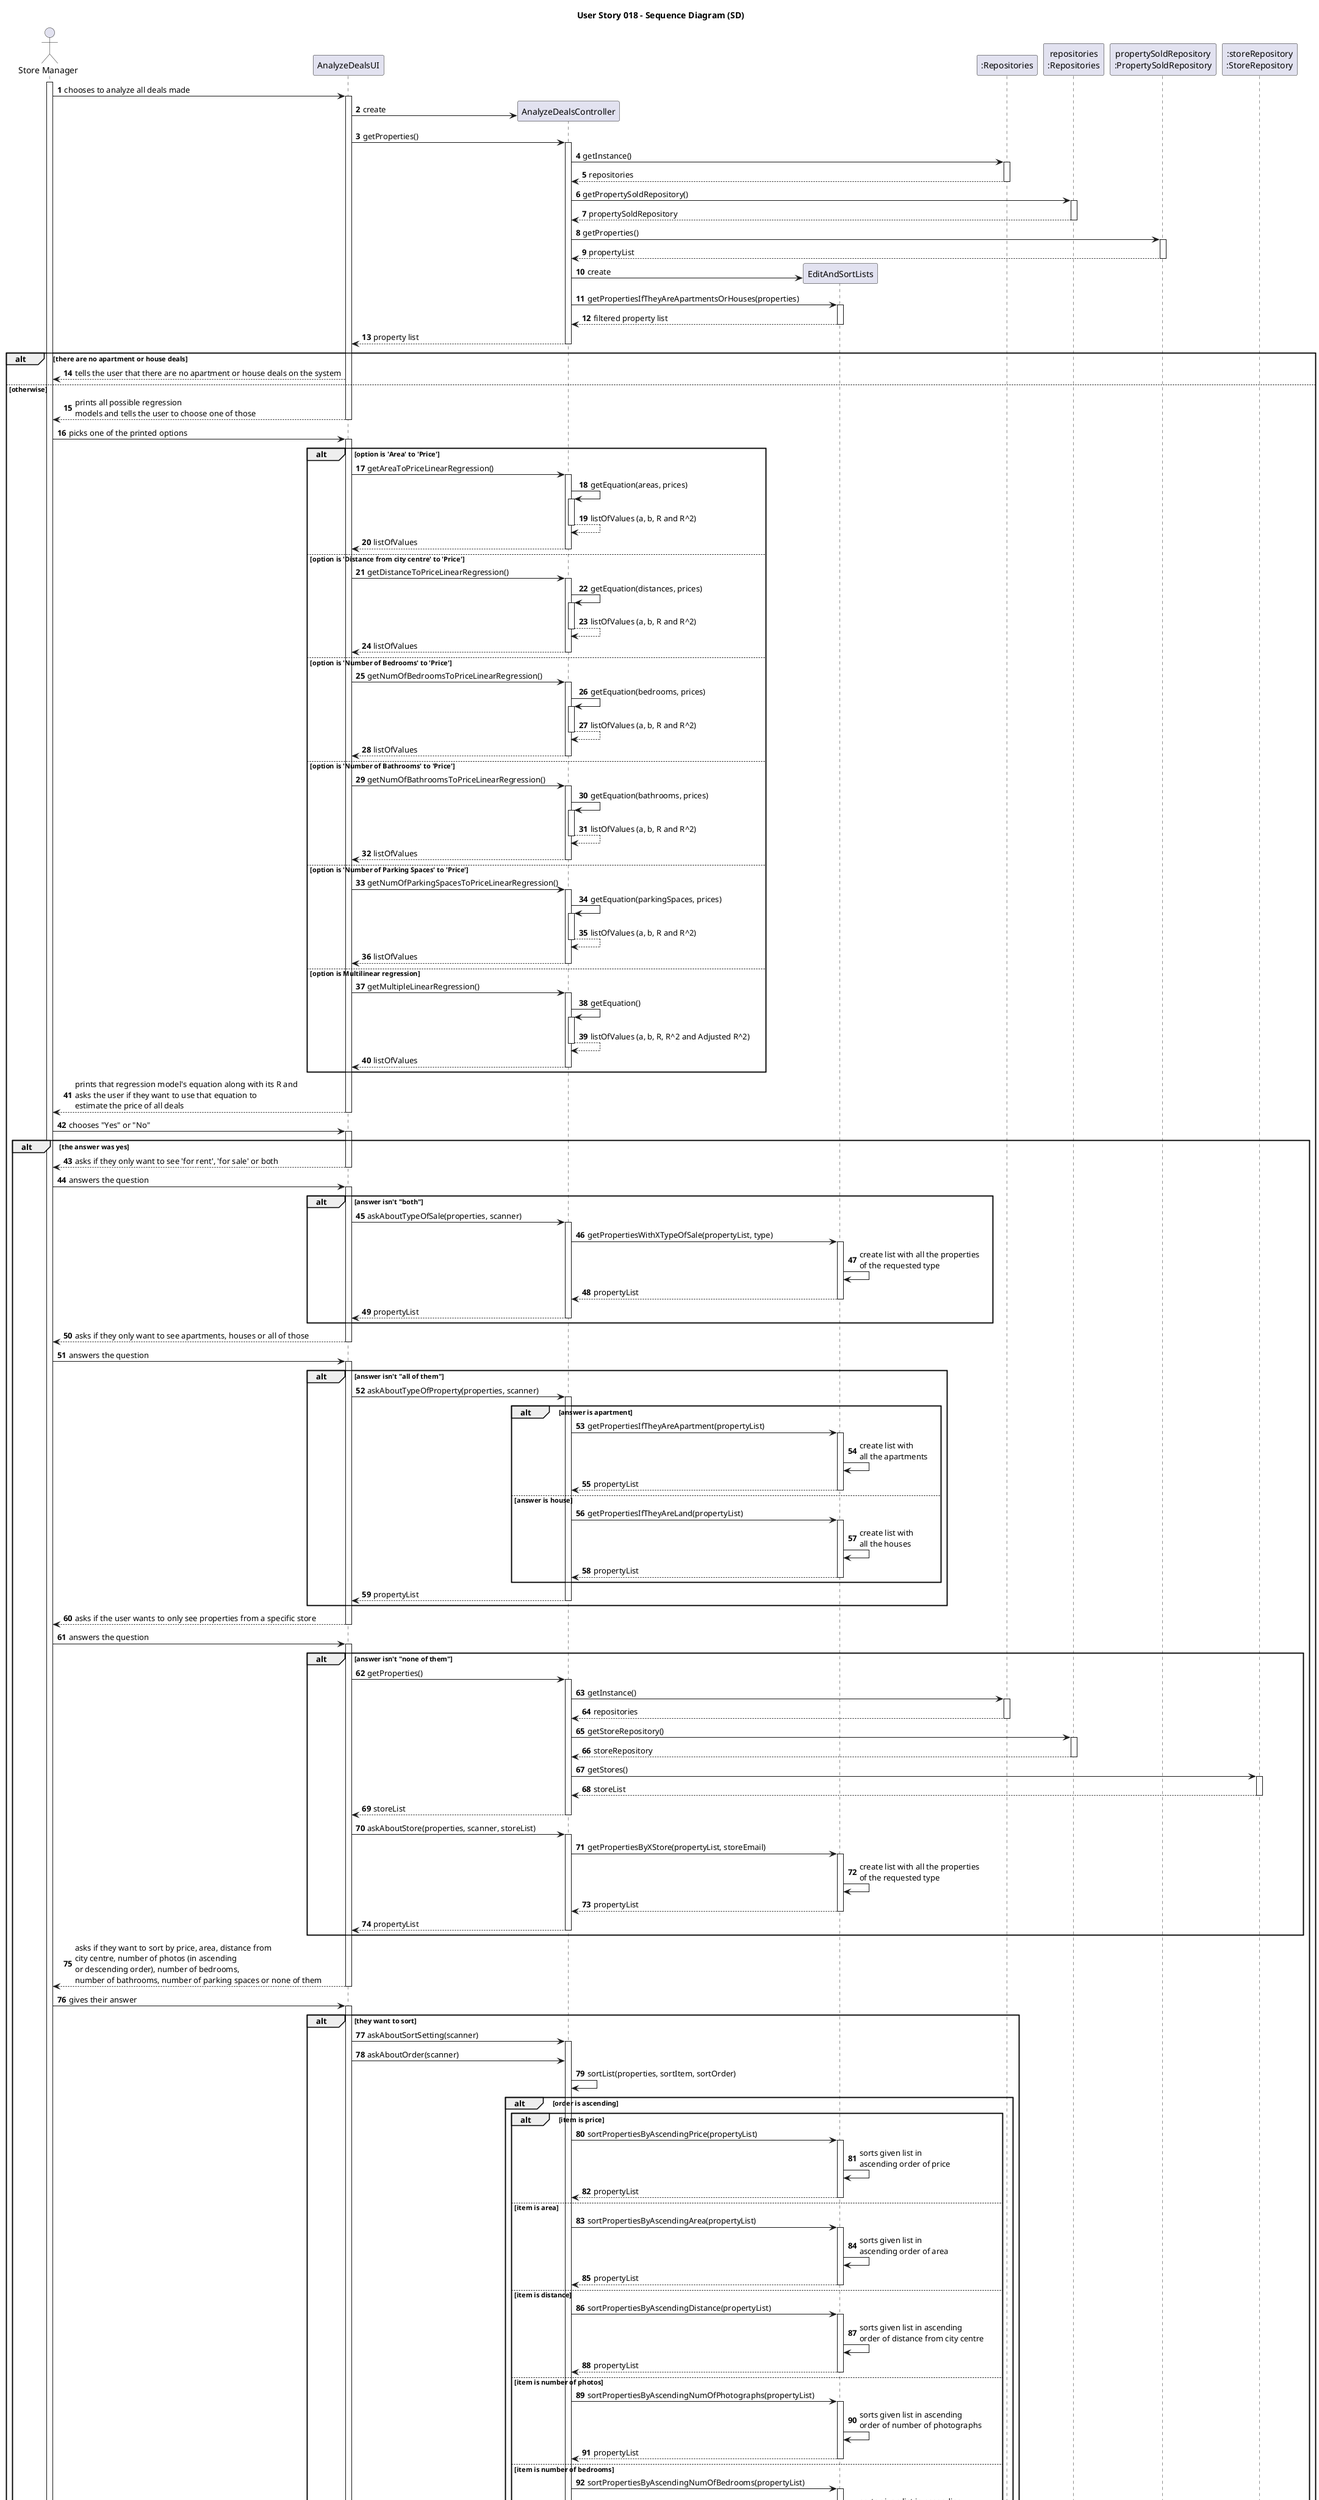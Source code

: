 @startuml
skinparam packageStyle rectangle
skinparam shadowing false

title User Story 018 - Sequence Diagram (SD)

autonumber

actor "Store Manager" as User
participant "AnalyzeDealsUI" as UI
participant "AnalyzeDealsController" as CTRL
participant "EditAndSortLists" as ListEditor
participant ":Repositories" as RepositorySingleton
participant "repositories\n:Repositories" as PLAT
participant "propertySoldRepository\n:PropertySoldRepository" as PropertyRepository
participant ":storeRepository\n:StoreRepository" as StoreRepository

activate User

User -> UI: chooses to analyze all deals made
activate UI

UI -> CTRL** : create

    UI -> CTRL : getProperties()
    activate CTRL

    CTRL -> RepositorySingleton : getInstance()
    activate RepositorySingleton

    RepositorySingleton --> CTRL: repositories
    deactivate RepositorySingleton

    CTRL -> PLAT : getPropertySoldRepository()
    activate PLAT

    PLAT --> CTRL: propertySoldRepository
    deactivate PLAT

    CTRL -> PropertyRepository : getProperties()
    activate PropertyRepository

    PropertyRepository --> CTRL : propertyList
    deactivate PropertyRepository

CTRL -> ListEditor** : create
CTRL -> ListEditor : getPropertiesIfTheyAreApartmentsOrHouses(properties)
activate ListEditor
ListEditor --> CTRL : filtered property list
deactivate ListEditor
CTRL --> UI : property list
deactivate CTRL

alt there are no apartment or house deals
UI --> User : tells the user that there are no apartment or house deals on the system
else otherwise
UI --> User : prints all possible regression\nmodels and tells the user to choose one of those
deactivate UI
User -> UI : picks one of the printed options
activate UI

alt option is 'Area' to 'Price'
UI -> CTRL : getAreaToPriceLinearRegression()
activate CTRL
CTRL -> CTRL : getEquation(areas, prices)
activate CTRL
CTRL --> CTRL : listOfValues (a, b, R and R^2)
deactivate CTRL
CTRL --> UI : listOfValues
deactivate CTRL

else option is 'Distance from city centre' to 'Price'
UI -> CTRL : getDistanceToPriceLinearRegression()
activate CTRL
CTRL -> CTRL : getEquation(distances, prices)
activate CTRL
CTRL --> CTRL : listOfValues (a, b, R and R^2)
deactivate CTRL
CTRL --> UI : listOfValues
deactivate CTRL

else option is 'Number of Bedrooms' to 'Price'
UI -> CTRL : getNumOfBedroomsToPriceLinearRegression()
activate CTRL
CTRL -> CTRL : getEquation(bedrooms, prices)
activate CTRL
CTRL --> CTRL : listOfValues (a, b, R and R^2)
deactivate CTRL
CTRL --> UI : listOfValues
deactivate CTRL

else option is 'Number of Bathrooms' to 'Price'
UI -> CTRL : getNumOfBathroomsToPriceLinearRegression()
activate CTRL
CTRL -> CTRL : getEquation(bathrooms, prices)
activate CTRL
CTRL --> CTRL : listOfValues (a, b, R and R^2)
deactivate CTRL
CTRL --> UI : listOfValues
deactivate CTRL

else option is 'Number of Parking Spaces' to 'Price'
UI -> CTRL : getNumOfParkingSpacesToPriceLinearRegression()
activate CTRL
CTRL -> CTRL : getEquation(parkingSpaces, prices)
activate CTRL
CTRL --> CTRL : listOfValues (a, b, R and R^2)
deactivate CTRL
CTRL --> UI : listOfValues
deactivate CTRL

else option is Multilinear regression
UI -> CTRL : getMultipleLinearRegression()
activate CTRL
CTRL -> CTRL : getEquation()
activate CTRL
CTRL --> CTRL : listOfValues (a, b, R, R^2 and Adjusted R^2)
deactivate CTRL
CTRL --> UI : listOfValues
deactivate CTRL
end

UI --> User : prints that regression model's equation along with its R and\nasks the user if they want to use that equation to\nestimate the price of all deals
deactivate UI
User -> UI : chooses "Yes" or "No"
activate UI
alt the answer was yes
UI --> User : asks if they only want to see 'for rent', 'for sale' or both
    deactivate UI

    User -> UI : answers the question
    activate UI

        alt answer isn't "both"
        UI -> CTRL : askAboutTypeOfSale(properties, scanner)
        activate CTRL
        CTRL -> ListEditor : getPropertiesWithXTypeOfSale(propertyList, type)
        activate ListEditor
        ListEditor -> ListEditor : create list with all the properties\nof the requested type
        ListEditor --> CTRL : propertyList
        deactivate ListEditor
        CTRL --> UI : propertyList
        deactivate CTRL
        end

    UI --> User : asks if they only want to see apartments, houses or all of those
    deactivate UI

    User -> UI : answers the question
    activate UI

        alt answer isn't "all of them"
        UI -> CTRL : askAboutTypeOfProperty(properties, scanner)
        activate CTRL

        alt answer is apartment
        CTRL -> ListEditor : getPropertiesIfTheyAreApartment(propertyList)
        activate ListEditor
        ListEditor -> ListEditor : create list with\nall the apartments
        ListEditor --> CTRL : propertyList
        deactivate ListEditor

        else answer is house
        CTRL -> ListEditor : getPropertiesIfTheyAreLand(propertyList)
        activate ListEditor
        ListEditor -> ListEditor : create list with\nall the houses
        ListEditor --> CTRL : propertyList
        deactivate ListEditor
        end
        CTRL --> UI : propertyList
        deactivate CTRL
        end


    UI --> User : asks if the user wants to only see properties from a specific store
    deactivate UI

    User -> UI : answers the question
    activate UI

    alt answer isn't "none of them"
    UI -> CTRL : getProperties()
        activate CTRL

        CTRL -> RepositorySingleton : getInstance()
        activate RepositorySingleton

        RepositorySingleton --> CTRL: repositories
        deactivate RepositorySingleton

        CTRL -> PLAT : getStoreRepository()
        activate PLAT

        PLAT --> CTRL: storeRepository
        deactivate PLAT

        CTRL -> StoreRepository : getStores()
        activate StoreRepository

        StoreRepository --> CTRL : storeList
        deactivate StoreRepository

        CTRL --> UI : storeList
        deactivate CTRL
    UI -> CTRL : askAboutStore(properties, scanner, storeList)
    activate CTRL
    CTRL -> ListEditor : getPropertiesByXStore(propertyList, storeEmail)
    activate ListEditor
    ListEditor -> ListEditor : create list with all the properties\nof the requested type
    ListEditor --> CTRL : propertyList
    deactivate ListEditor
    CTRL --> UI : propertyList
    deactivate CTRL
    end

    UI --> User : asks if they want to sort by price, area, distance from\ncity centre, number of photos (in ascending\nor descending order), number of bedrooms,\nnumber of bathrooms, number of parking spaces or none of them
    deactivate UI

    User -> UI : gives their answer
    activate UI

alt they want to sort
        UI -> CTRL : askAboutSortSetting(scanner)
        activate CTRL
        UI -> CTRL : askAboutOrder(scanner)
        CTRL -> CTRL : sortList(properties, sortItem, sortOrder)
        alt order is ascending
            alt item is price
                CTRL -> ListEditor : sortPropertiesByAscendingPrice(propertyList)
                activate ListEditor
                ListEditor -> ListEditor : sorts given list in\nascending order of price
                ListEditor --> CTRL : propertyList
                deactivate ListEditor
            else item is area
                CTRL -> ListEditor : sortPropertiesByAscendingArea(propertyList)
                activate ListEditor
                ListEditor -> ListEditor : sorts given list in\nascending order of area
                ListEditor --> CTRL : propertyList
                deactivate ListEditor
            else item is distance
                CTRL -> ListEditor : sortPropertiesByAscendingDistance(propertyList)
                activate ListEditor
                ListEditor -> ListEditor : sorts given list in ascending\norder of distance from city centre
                ListEditor --> CTRL : propertyList
                deactivate ListEditor
            else item is number of photos
                CTRL -> ListEditor : sortPropertiesByAscendingNumOfPhotographs(propertyList)
                activate ListEditor
                ListEditor -> ListEditor : sorts given list in ascending\norder of number of photographs
                ListEditor --> CTRL : propertyList
                deactivate ListEditor
            else item is number of bedrooms
                CTRL -> ListEditor : sortPropertiesByAscendingNumOfBedrooms(propertyList)
                activate ListEditor
                ListEditor -> ListEditor : sorts given list in ascending\norder of number of bedrooms
                ListEditor --> CTRL : propertyList
                deactivate ListEditor
            else item is number of bathrooms
                CTRL -> ListEditor : sortPropertiesByAscendingNumOfBathrooms(propertyList)
                activate ListEditor
                ListEditor -> ListEditor : sorts given list in ascending\norder of number of bathrooms
                ListEditor --> CTRL : propertyList
                deactivate ListEditor
            else item is number of parking spaces
                CTRL -> ListEditor : sortPropertiesByAscendingNumOfParkingSpaces(propertyList)
                activate ListEditor
                ListEditor -> ListEditor : sorts given list in ascending\norder of number of parking spaces
                ListEditor --> CTRL : propertyList
                deactivate ListEditor
            end
        else order is descending
            alt item is price
                CTRL -> ListEditor : sortPropertiesByDescendingPrice(propertyList)
                activate ListEditor
                ListEditor -> ListEditor : sorts given list in\ndescending order of price
                ListEditor --> CTRL : propertyList
                deactivate ListEditor
            else item is area
                CTRL -> ListEditor : sortPropertiesByDescendingArea(propertyList)
                activate ListEditor
                ListEditor -> ListEditor : sorts given list in\ndescending order of area
                ListEditor --> CTRL : propertyList
                deactivate ListEditor
            else item is distance
                CTRL -> ListEditor : sortPropertiesByDescendingDistance(propertyList)
                activate ListEditor
                ListEditor -> ListEditor : sorts given list in descending\norder of distance from city centre
                ListEditor --> CTRL : propertyList
                deactivate ListEditor
            else item is number of photos
                CTRL -> ListEditor : sortPropertiesByDescendingNumOfPhotographs(propertyList)
                activate ListEditor
                ListEditor -> ListEditor : sorts given list in descending\norder of number of photographs
                ListEditor --> CTRL : propertyList
                deactivate ListEditor
            else item is number of bedrooms
                CTRL -> ListEditor : sortPropertiesByDescendingNumOfBedrooms(propertyList)
                activate ListEditor
                ListEditor -> ListEditor : sorts given list in descending\norder of number of bedrooms
                ListEditor --> CTRL : propertyList
                deactivate ListEditor
            else item is number of bathrooms
                CTRL -> ListEditor : sortPropertiesByDescendingNumOfBathrooms(propertyList)
                activate ListEditor
                ListEditor -> ListEditor : sorts given list in descending\norder of number of bathrooms
                ListEditor --> CTRL : propertyList
                deactivate ListEditor
            else item is number of parking spaces
                CTRL -> ListEditor : sortPropertiesByDescendingNumOfParkingSpaces(propertyList)
                activate ListEditor
                ListEditor -> ListEditor : sorts given list in descending\norder of number of parking spaces
                ListEditor --> CTRL : propertyList
                deactivate ListEditor
            end
        end
        deactivate CTRL
        CTRL --> UI : propertyList
    end
    loop for every deal
    UI -> CTRL : calculateEstimatedPrice
    activate CTRL
    CTRL --> UI : estimatedPrice
    deactivate CTRL
    end
    UI --> User : prints all deals in the requested order, each one with its\nnewly calculated estimated price
    deactivate UI
    end
end
deactivate User


@enduml
